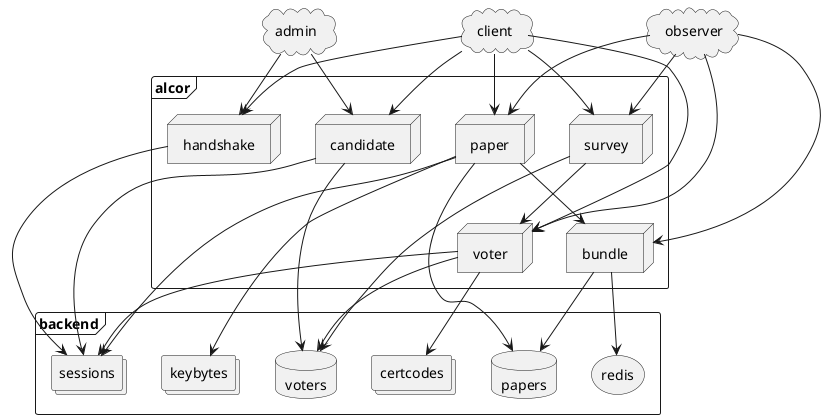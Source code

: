 @startuml server

cloud client
cloud admin
cloud observer

frame alcor {
    node handshake
    node voter
    node paper
    node candidate
    node bundle
    node survey
}

frame backend {
    database voters
    database papers

    collections sessions
    collections certcodes
    collections keybytes
    storage redis
}

client --> handshake
client --> voter
client --> paper
client --> candidate
client --> survey

admin --> handshake
admin --> candidate

observer --> voter
observer --> paper
observer --> survey
observer --> bundle

handshake --> sessions

voter --> sessions
voter --> certcodes
voter --> voters

candidate --> sessions
candidate --> voters

paper --> sessions
paper --> papers
paper --> keybytes
paper --> bundle

bundle --> redis
bundle --> papers

survey --> voter
survey --> voters

@enduml